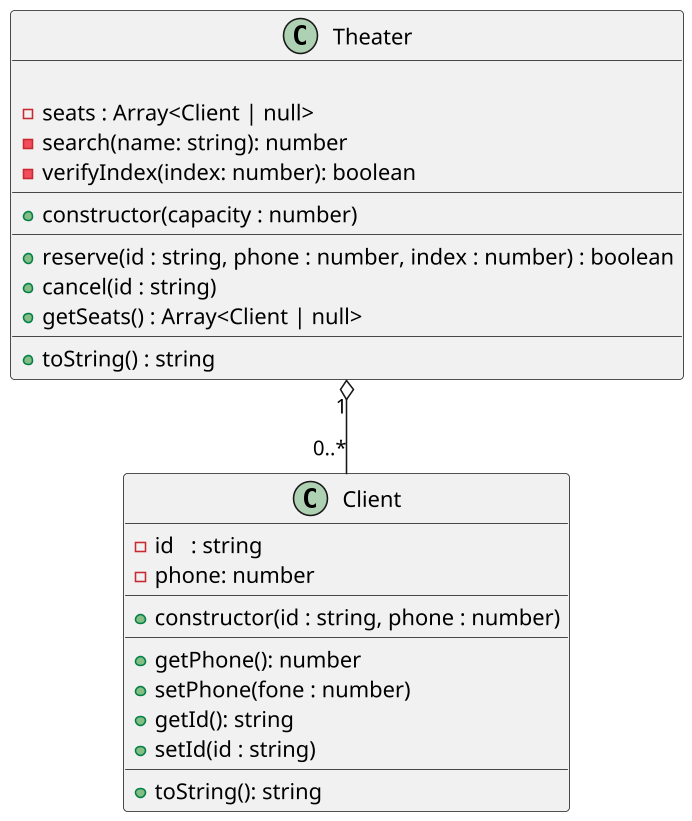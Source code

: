 
@startuml

skinparam defaultFontName "Source Code Pro"
skinparam dpi 150


class Client {
  - id   : string
  - phone: number
  __
  + constructor(id : string, phone : number)
  __
  + getPhone(): number
  + setPhone(fone : number)
  + getId(): string
  + setId(id : string)
  __
  + toString(): string
}

class Theater {
  
  - seats : Array<Client | null>
  - search(name: string): number  
  - verifyIndex(index: number): boolean
  __
  + constructor(capacity : number)  
  __
  + reserve(id : string, phone : number, index : number) : boolean
  + cancel(id : string)
  + getSeats() : Array<Client | null>
  __
  + toString() : string
}


Theater "1" o-- "0..*" Client
@enduml